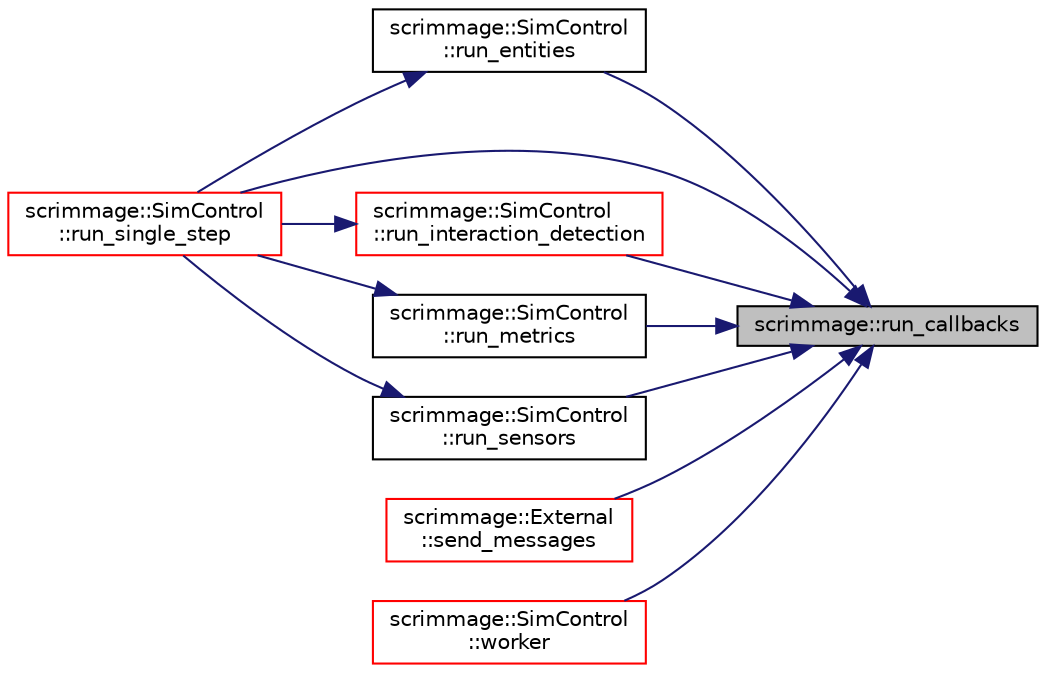 digraph "scrimmage::run_callbacks"
{
 // LATEX_PDF_SIZE
  edge [fontname="Helvetica",fontsize="10",labelfontname="Helvetica",labelfontsize="10"];
  node [fontname="Helvetica",fontsize="10",shape=record];
  rankdir="RL";
  Node1 [label="scrimmage::run_callbacks",height=0.2,width=0.4,color="black", fillcolor="grey75", style="filled", fontcolor="black",tooltip=" "];
  Node1 -> Node2 [dir="back",color="midnightblue",fontsize="10",style="solid",fontname="Helvetica"];
  Node2 [label="scrimmage::SimControl\l::run_entities",height=0.2,width=0.4,color="black", fillcolor="white", style="filled",URL="$classscrimmage_1_1SimControl.html#a3d525927fdbf197d7a418622dce9555c",tooltip=" "];
  Node2 -> Node3 [dir="back",color="midnightblue",fontsize="10",style="solid",fontname="Helvetica"];
  Node3 [label="scrimmage::SimControl\l::run_single_step",height=0.2,width=0.4,color="red", fillcolor="white", style="filled",URL="$classscrimmage_1_1SimControl.html#aa69c5c21ed532364b911e3a9a7234f65",tooltip="Runs the scrimmage simulation by a single time step."];
  Node1 -> Node9 [dir="back",color="midnightblue",fontsize="10",style="solid",fontname="Helvetica"];
  Node9 [label="scrimmage::SimControl\l::run_interaction_detection",height=0.2,width=0.4,color="red", fillcolor="white", style="filled",URL="$classscrimmage_1_1SimControl.html#af0f4e3af5800a60a4002843489685545",tooltip=" "];
  Node9 -> Node3 [dir="back",color="midnightblue",fontsize="10",style="solid",fontname="Helvetica"];
  Node1 -> Node10 [dir="back",color="midnightblue",fontsize="10",style="solid",fontname="Helvetica"];
  Node10 [label="scrimmage::SimControl\l::run_metrics",height=0.2,width=0.4,color="black", fillcolor="white", style="filled",URL="$classscrimmage_1_1SimControl.html#a84d4ac79086e9780eef6b8d484a37e1a",tooltip=" "];
  Node10 -> Node3 [dir="back",color="midnightblue",fontsize="10",style="solid",fontname="Helvetica"];
  Node1 -> Node11 [dir="back",color="midnightblue",fontsize="10",style="solid",fontname="Helvetica"];
  Node11 [label="scrimmage::SimControl\l::run_sensors",height=0.2,width=0.4,color="black", fillcolor="white", style="filled",URL="$classscrimmage_1_1SimControl.html#a01b0d1d6a140019a4649d37cc0033e6e",tooltip=" "];
  Node11 -> Node3 [dir="back",color="midnightblue",fontsize="10",style="solid",fontname="Helvetica"];
  Node1 -> Node3 [dir="back",color="midnightblue",fontsize="10",style="solid",fontname="Helvetica"];
  Node1 -> Node12 [dir="back",color="midnightblue",fontsize="10",style="solid",fontname="Helvetica"];
  Node12 [label="scrimmage::External\l::send_messages",height=0.2,width=0.4,color="red", fillcolor="white", style="filled",URL="$classscrimmage_1_1External.html#a161f576841fbc0f10fce07f37729e2d3",tooltip=" "];
  Node1 -> Node7 [dir="back",color="midnightblue",fontsize="10",style="solid",fontname="Helvetica"];
  Node7 [label="scrimmage::SimControl\l::worker",height=0.2,width=0.4,color="red", fillcolor="white", style="filled",URL="$classscrimmage_1_1SimControl.html#ad2b1fe5f29dc47f8270b18dda5b68abb",tooltip=" "];
}
